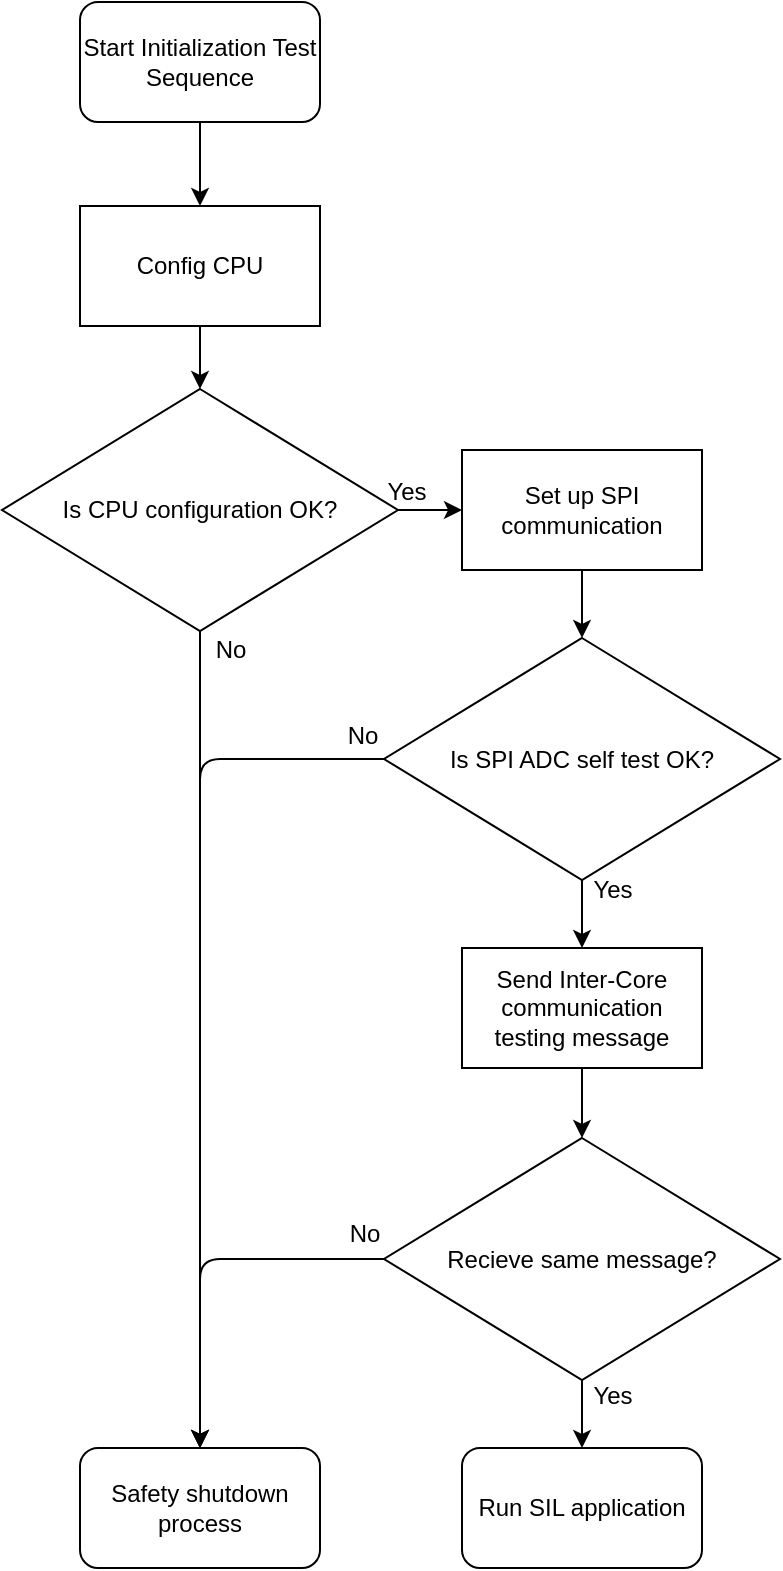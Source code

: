 <mxfile scale="3" border="0">
    <diagram id="LzTGRrPrDBO6Tm46XuKC" name="Page-1">
        <mxGraphModel dx="1649" dy="1870" grid="0" gridSize="10" guides="1" tooltips="1" connect="1" arrows="1" fold="1" page="0" pageScale="1" pageWidth="1600" pageHeight="1200" math="0" shadow="0">
            <root>
                <mxCell id="0"/>
                <mxCell id="1" parent="0"/>
                <mxCell id="381" style="edgeStyle=none;html=1;" parent="1" source="352" target="378" edge="1">
                    <mxGeometry relative="1" as="geometry"/>
                </mxCell>
                <mxCell id="352" value="Start Initialization Test Sequence" style="rounded=1;whiteSpace=wrap;html=1;fontSize=12;" parent="1" vertex="1">
                    <mxGeometry x="-500" y="-1172" width="120" height="60" as="geometry"/>
                </mxCell>
                <mxCell id="363" style="edgeStyle=none;html=1;exitX=0.5;exitY=1;exitDx=0;exitDy=0;fontSize=12;" parent="1" source="353" target="357" edge="1">
                    <mxGeometry relative="1" as="geometry"/>
                </mxCell>
                <mxCell id="353" value="Set up SPI communication" style="rounded=0;whiteSpace=wrap;html=1;fontSize=12;" parent="1" vertex="1">
                    <mxGeometry x="-309" y="-948" width="120" height="60" as="geometry"/>
                </mxCell>
                <mxCell id="365" style="edgeStyle=none;html=1;exitX=0.5;exitY=1;exitDx=0;exitDy=0;fontSize=12;" parent="1" source="354" target="359" edge="1">
                    <mxGeometry relative="1" as="geometry"/>
                </mxCell>
                <mxCell id="354" value="Send Inter-Core communication testing message" style="rounded=0;whiteSpace=wrap;html=1;fontSize=12;" parent="1" vertex="1">
                    <mxGeometry x="-309" y="-699" width="120" height="60" as="geometry"/>
                </mxCell>
                <mxCell id="356" value="Run SIL application" style="rounded=1;whiteSpace=wrap;html=1;fontSize=12;" parent="1" vertex="1">
                    <mxGeometry x="-309" y="-449" width="120" height="60" as="geometry"/>
                </mxCell>
                <mxCell id="364" style="edgeStyle=none;html=1;exitX=0.5;exitY=1;exitDx=0;exitDy=0;fontSize=12;" parent="1" source="357" target="354" edge="1">
                    <mxGeometry relative="1" as="geometry"/>
                </mxCell>
                <mxCell id="375" value="Yes" style="edgeLabel;html=1;align=center;verticalAlign=middle;resizable=0;points=[];fontSize=12;" parent="364" vertex="1" connectable="0">
                    <mxGeometry x="-0.534" relative="1" as="geometry">
                        <mxPoint x="15" y="-3" as="offset"/>
                    </mxGeometry>
                </mxCell>
                <mxCell id="370" style="edgeStyle=orthogonalEdgeStyle;html=1;exitX=0;exitY=0.5;exitDx=0;exitDy=0;fontSize=12;entryX=0.5;entryY=0;entryDx=0;entryDy=0;" parent="1" source="357" target="360" edge="1">
                    <mxGeometry relative="1" as="geometry">
                        <mxPoint x="-88" y="-793.5" as="targetPoint"/>
                    </mxGeometry>
                </mxCell>
                <mxCell id="374" value="No" style="edgeLabel;html=1;align=center;verticalAlign=middle;resizable=0;points=[];fontSize=12;" parent="370" vertex="1" connectable="0">
                    <mxGeometry x="-0.097" y="1" relative="1" as="geometry">
                        <mxPoint x="80" y="-117" as="offset"/>
                    </mxGeometry>
                </mxCell>
                <mxCell id="357" value="Is SPI ADC self test OK?" style="rhombus;whiteSpace=wrap;html=1;fontSize=12;" parent="1" vertex="1">
                    <mxGeometry x="-348" y="-854" width="198" height="121" as="geometry"/>
                </mxCell>
                <mxCell id="367" style="edgeStyle=none;html=1;exitX=0.5;exitY=1;exitDx=0;exitDy=0;fontSize=12;" parent="1" source="359" target="356" edge="1">
                    <mxGeometry relative="1" as="geometry"/>
                </mxCell>
                <mxCell id="377" value="&lt;font&gt;Yes&lt;/font&gt;" style="edgeLabel;html=1;align=center;verticalAlign=middle;resizable=0;points=[];fontSize=12;" parent="367" vertex="1" connectable="0">
                    <mxGeometry x="-0.531" y="-1" relative="1" as="geometry">
                        <mxPoint x="16" as="offset"/>
                    </mxGeometry>
                </mxCell>
                <mxCell id="371" style="edgeStyle=orthogonalEdgeStyle;html=1;exitX=0;exitY=0.5;exitDx=0;exitDy=0;fontSize=12;entryX=0.5;entryY=0;entryDx=0;entryDy=0;" parent="1" source="359" target="360" edge="1">
                    <mxGeometry relative="1" as="geometry">
                        <mxPoint x="-88" y="-543" as="targetPoint"/>
                    </mxGeometry>
                </mxCell>
                <mxCell id="376" value="&lt;font&gt;No&lt;/font&gt;" style="edgeLabel;html=1;align=center;verticalAlign=middle;resizable=0;points=[];fontSize=12;" parent="371" vertex="1" connectable="0">
                    <mxGeometry x="-0.712" y="-1" relative="1" as="geometry">
                        <mxPoint x="17" y="-12" as="offset"/>
                    </mxGeometry>
                </mxCell>
                <mxCell id="359" value="&lt;span style=&quot;color: rgb(0, 0, 0);&quot;&gt;Recieve same message?&lt;/span&gt;" style="rhombus;whiteSpace=wrap;html=1;fontSize=12;" parent="1" vertex="1">
                    <mxGeometry x="-348" y="-604" width="198" height="121" as="geometry"/>
                </mxCell>
                <mxCell id="360" value="Safety shutdown process" style="rounded=1;whiteSpace=wrap;html=1;fontSize=12;" parent="1" vertex="1">
                    <mxGeometry x="-500" y="-449" width="120" height="60" as="geometry"/>
                </mxCell>
                <mxCell id="382" style="edgeStyle=none;html=1;" parent="1" source="378" target="379" edge="1">
                    <mxGeometry relative="1" as="geometry"/>
                </mxCell>
                <mxCell id="378" value="Config CPU" style="rounded=0;whiteSpace=wrap;html=1;fontSize=12;" parent="1" vertex="1">
                    <mxGeometry x="-500" y="-1070" width="120" height="60" as="geometry"/>
                </mxCell>
                <mxCell id="380" style="edgeStyle=none;html=1;entryX=0.5;entryY=0;entryDx=0;entryDy=0;" parent="1" source="379" target="360" edge="1">
                    <mxGeometry relative="1" as="geometry">
                        <mxPoint x="-518.593" y="-490.963" as="targetPoint"/>
                    </mxGeometry>
                </mxCell>
                <mxCell id="386" value="No" style="edgeLabel;html=1;align=center;verticalAlign=middle;resizable=0;points=[];fontSize=12;" parent="380" vertex="1" connectable="0">
                    <mxGeometry x="-0.924" relative="1" as="geometry">
                        <mxPoint x="15" y="-6" as="offset"/>
                    </mxGeometry>
                </mxCell>
                <mxCell id="384" style="edgeStyle=none;html=1;exitX=1;exitY=0.5;exitDx=0;exitDy=0;entryX=0;entryY=0.5;entryDx=0;entryDy=0;" parent="1" source="379" target="353" edge="1">
                    <mxGeometry relative="1" as="geometry"/>
                </mxCell>
                <mxCell id="385" value="Yes" style="edgeLabel;html=1;align=center;verticalAlign=middle;resizable=0;points=[];fontSize=12;" parent="384" vertex="1" connectable="0">
                    <mxGeometry x="-0.414" relative="1" as="geometry">
                        <mxPoint x="-6" y="-9" as="offset"/>
                    </mxGeometry>
                </mxCell>
                <mxCell id="379" value="Is CPU configuration OK?" style="rhombus;whiteSpace=wrap;html=1;fontSize=12;" parent="1" vertex="1">
                    <mxGeometry x="-539" y="-978.5" width="198" height="121" as="geometry"/>
                </mxCell>
            </root>
        </mxGraphModel>
    </diagram>
</mxfile>